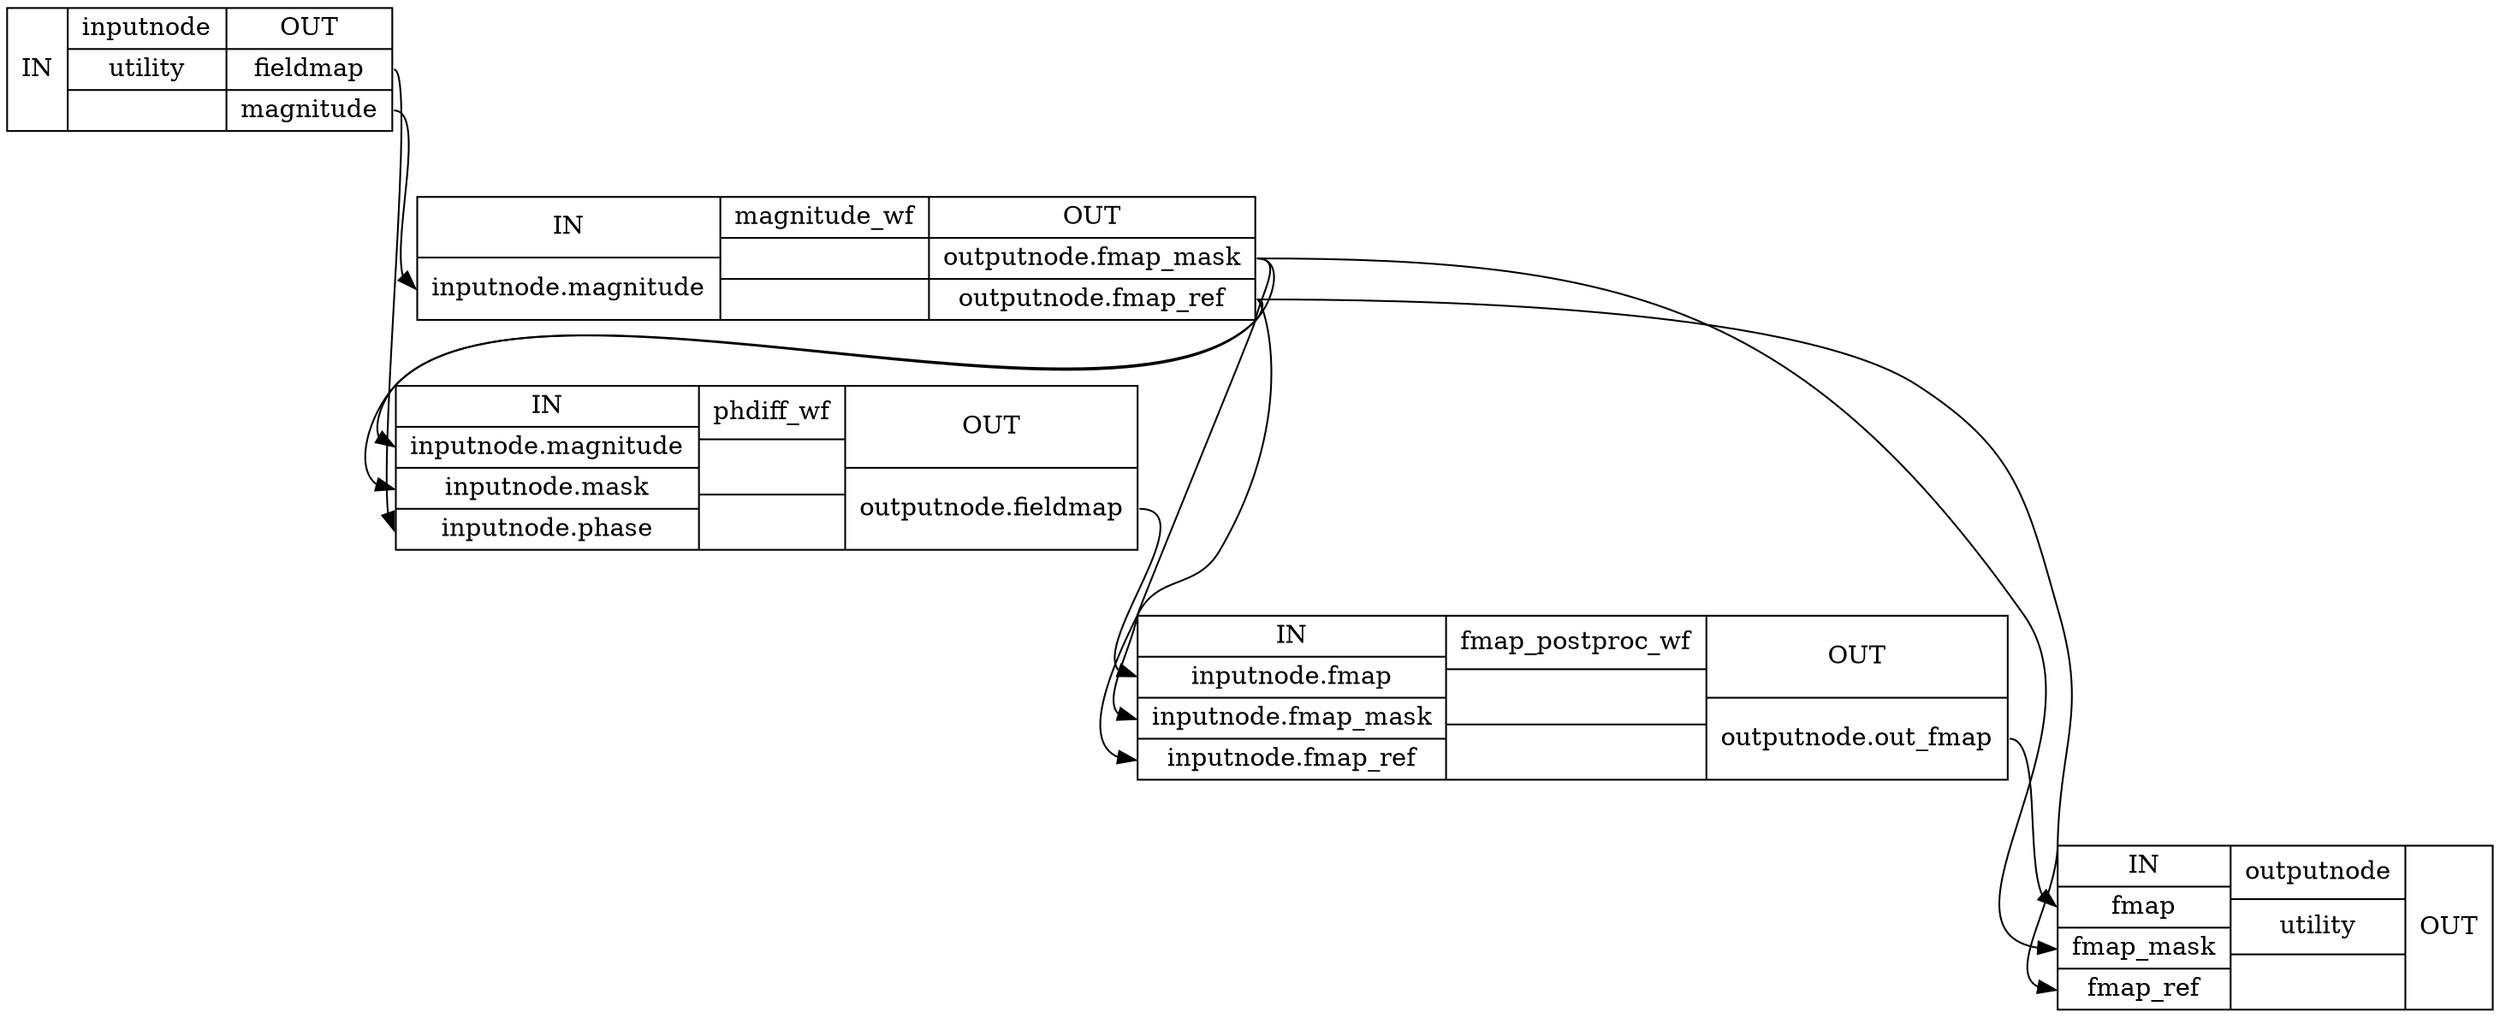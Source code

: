 digraph structs {
node [shape=record];
fmap_wfinputnode [label="{IN}|{ inputnode | utility |  }|{OUT|<outfieldmap> fieldmap|<outmagnitude> magnitude}"];
fmap_wfmagnitude_wf [label="{IN|<ininputnodemagnitude> inputnode.magnitude}|{ magnitude_wf |  |  }|{OUT|<outoutputnodefmapmask> outputnode.fmap_mask|<outoutputnodefmapref> outputnode.fmap_ref}"];
fmap_wfphdiff_wf [label="{IN|<ininputnodemagnitude> inputnode.magnitude|<ininputnodemask> inputnode.mask|<ininputnodephase> inputnode.phase}|{ phdiff_wf |  |  }|{OUT|<outoutputnodefieldmap> outputnode.fieldmap}"];
fmap_wffmap_postproc_wf [label="{IN|<ininputnodefmap> inputnode.fmap|<ininputnodefmapmask> inputnode.fmap_mask|<ininputnodefmapref> inputnode.fmap_ref}|{ fmap_postproc_wf |  |  }|{OUT|<outoutputnodeoutfmap> outputnode.out_fmap}"];
fmap_wfoutputnode [label="{IN|<infmap> fmap|<infmapmask> fmap_mask|<infmapref> fmap_ref}|{ outputnode | utility |  }|{OUT}"];
fmap_wffmap_postproc_wf:outoutputnodeoutfmap:e -> fmap_wfoutputnode:infmap:w;
fmap_wfinputnode:outfieldmap:e -> fmap_wfphdiff_wf:ininputnodephase:w;
fmap_wfinputnode:outmagnitude:e -> fmap_wfmagnitude_wf:ininputnodemagnitude:w;
fmap_wfmagnitude_wf:outoutputnodefmapmask:e -> fmap_wffmap_postproc_wf:ininputnodefmapmask:w;
fmap_wfmagnitude_wf:outoutputnodefmapmask:e -> fmap_wfoutputnode:infmapmask:w;
fmap_wfmagnitude_wf:outoutputnodefmapmask:e -> fmap_wfphdiff_wf:ininputnodemask:w;
fmap_wfmagnitude_wf:outoutputnodefmapref:e -> fmap_wffmap_postproc_wf:ininputnodefmapref:w;
fmap_wfmagnitude_wf:outoutputnodefmapref:e -> fmap_wfoutputnode:infmapref:w;
fmap_wfmagnitude_wf:outoutputnodefmapref:e -> fmap_wfphdiff_wf:ininputnodemagnitude:w;
fmap_wfphdiff_wf:outoutputnodefieldmap:e -> fmap_wffmap_postproc_wf:ininputnodefmap:w;
}